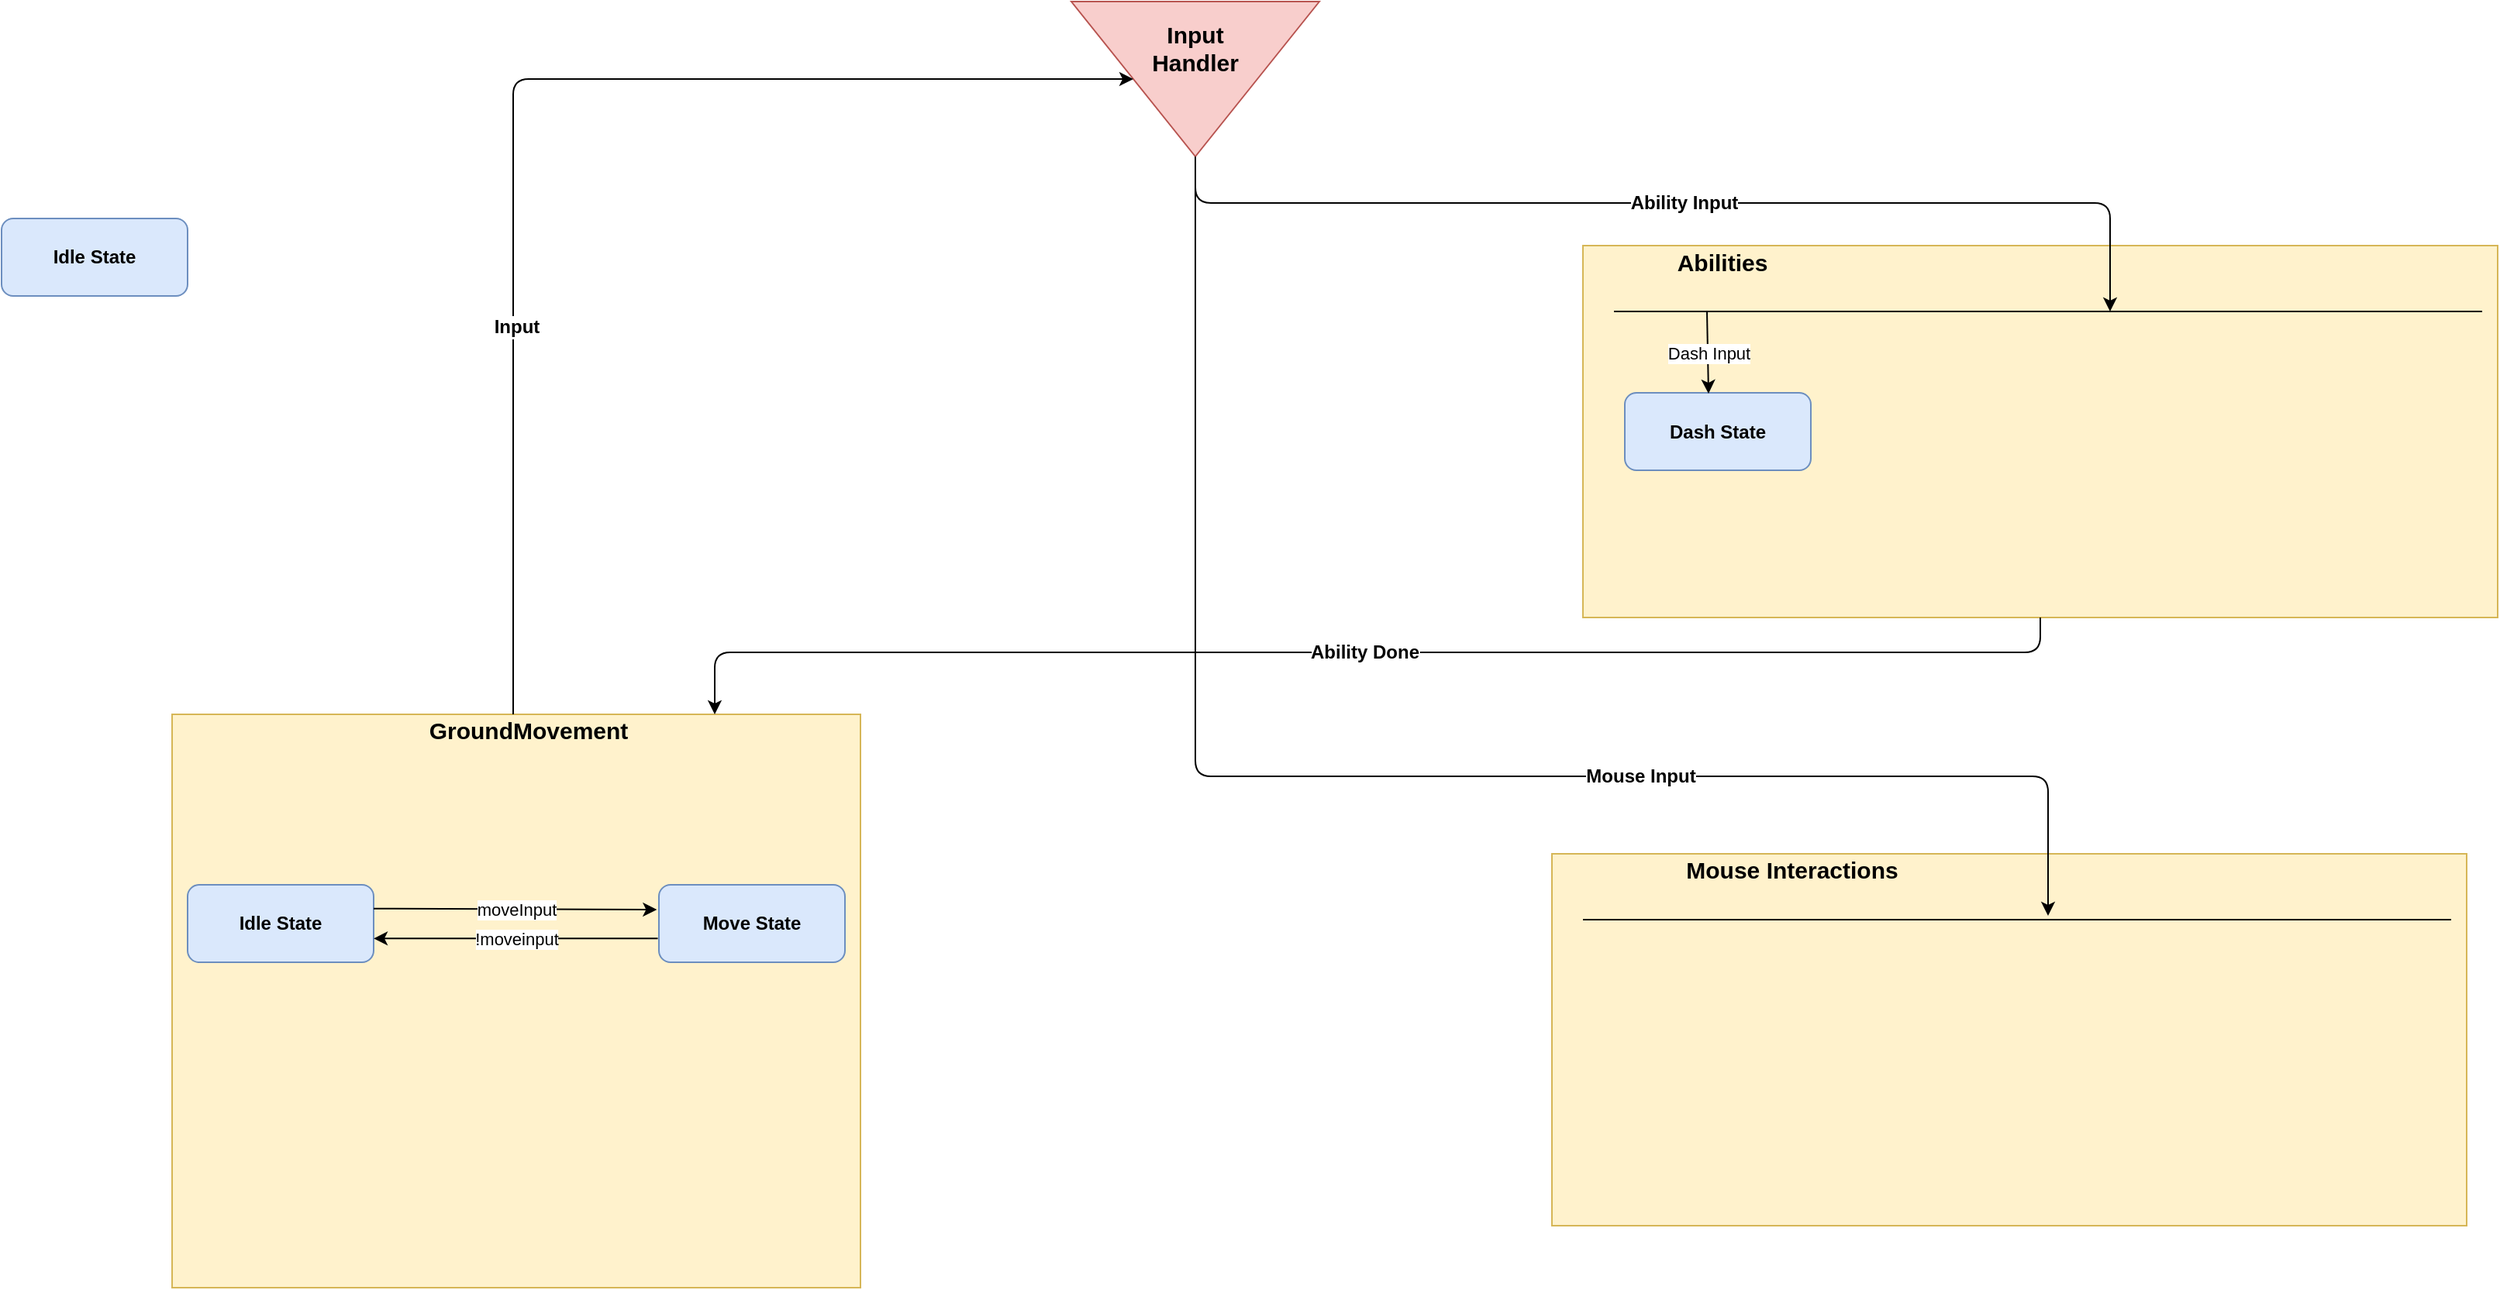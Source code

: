 <mxfile version="14.9.5" type="github"><diagram id="OCrXoYZqlIXXON64l5PU" name="Page-1"><mxGraphModel dx="2031" dy="1134" grid="1" gridSize="10" guides="1" tooltips="1" connect="1" arrows="1" fold="1" page="1" pageScale="1" pageWidth="827" pageHeight="1169" math="0" shadow="0"><root><mxCell id="0"/><mxCell id="1" parent="0"/><mxCell id="9x9S_r6ngJs16pbcdfqH-1" value="" style="rounded=0;whiteSpace=wrap;html=1;fillColor=#fff2cc;strokeColor=#d6b656;" vertex="1" parent="1"><mxGeometry x="130" y="480" width="444" height="370" as="geometry"/></mxCell><mxCell id="9x9S_r6ngJs16pbcdfqH-2" value="GroundMovement&lt;br style=&quot;font-size: 15px;&quot;&gt;" style="text;html=1;strokeColor=none;fillColor=none;align=center;verticalAlign=middle;whiteSpace=wrap;rounded=0;fontStyle=1;fontSize=15;" vertex="1" parent="1"><mxGeometry x="340" y="480" width="40" height="20" as="geometry"/></mxCell><mxCell id="9x9S_r6ngJs16pbcdfqH-3" value="" style="rounded=1;whiteSpace=wrap;html=1;fillColor=#dae8fc;strokeColor=#6c8ebf;" vertex="1" parent="1"><mxGeometry x="140" y="590" width="120" height="50" as="geometry"/></mxCell><mxCell id="9x9S_r6ngJs16pbcdfqH-5" value="Idle State" style="text;html=1;strokeColor=none;fillColor=none;align=center;verticalAlign=middle;whiteSpace=wrap;rounded=0;fontStyle=1" vertex="1" parent="1"><mxGeometry x="150" y="607.5" width="100" height="15" as="geometry"/></mxCell><mxCell id="9x9S_r6ngJs16pbcdfqH-7" value="" style="rounded=1;whiteSpace=wrap;html=1;fillColor=#dae8fc;strokeColor=#6c8ebf;" vertex="1" parent="1"><mxGeometry x="20" y="160" width="120" height="50" as="geometry"/></mxCell><mxCell id="9x9S_r6ngJs16pbcdfqH-8" value="Idle State" style="text;html=1;strokeColor=none;fillColor=none;align=center;verticalAlign=middle;whiteSpace=wrap;rounded=0;fontStyle=1" vertex="1" parent="1"><mxGeometry x="30" y="177.5" width="100" height="15" as="geometry"/></mxCell><mxCell id="9x9S_r6ngJs16pbcdfqH-9" value="" style="rounded=1;whiteSpace=wrap;html=1;fillColor=#dae8fc;strokeColor=#6c8ebf;" vertex="1" parent="1"><mxGeometry x="444" y="590" width="120" height="50" as="geometry"/></mxCell><mxCell id="9x9S_r6ngJs16pbcdfqH-10" value="Move State&lt;br&gt;" style="text;html=1;strokeColor=none;fillColor=none;align=center;verticalAlign=middle;whiteSpace=wrap;rounded=0;fontStyle=1" vertex="1" parent="1"><mxGeometry x="454" y="607.5" width="100" height="15" as="geometry"/></mxCell><mxCell id="9x9S_r6ngJs16pbcdfqH-20" value="" style="rounded=0;whiteSpace=wrap;html=1;fontSize=5;fillColor=#fff2cc;strokeColor=#d6b656;" vertex="1" parent="1"><mxGeometry x="1040" y="177.5" width="590" height="240" as="geometry"/></mxCell><mxCell id="9x9S_r6ngJs16pbcdfqH-21" value="" style="endArrow=classic;html=1;fontSize=5;exitX=1;exitY=0.307;exitDx=0;exitDy=0;exitPerimeter=0;entryX=-0.011;entryY=0.32;entryDx=0;entryDy=0;entryPerimeter=0;" edge="1" parent="1" source="9x9S_r6ngJs16pbcdfqH-3" target="9x9S_r6ngJs16pbcdfqH-9"><mxGeometry relative="1" as="geometry"><mxPoint x="430" y="610" as="sourcePoint"/><mxPoint x="530" y="610" as="targetPoint"/></mxGeometry></mxCell><mxCell id="9x9S_r6ngJs16pbcdfqH-22" value="moveInput" style="edgeLabel;resizable=0;html=1;align=center;verticalAlign=middle;fontSize=11;" connectable="0" vertex="1" parent="9x9S_r6ngJs16pbcdfqH-21"><mxGeometry relative="1" as="geometry"/></mxCell><mxCell id="9x9S_r6ngJs16pbcdfqH-23" value="" style="endArrow=classic;html=1;fontSize=8;exitX=-0.006;exitY=0.693;exitDx=0;exitDy=0;exitPerimeter=0;entryX=1;entryY=0.693;entryDx=0;entryDy=0;entryPerimeter=0;" edge="1" parent="1" source="9x9S_r6ngJs16pbcdfqH-9" target="9x9S_r6ngJs16pbcdfqH-3"><mxGeometry relative="1" as="geometry"><mxPoint x="430" y="610" as="sourcePoint"/><mxPoint x="530" y="610" as="targetPoint"/></mxGeometry></mxCell><mxCell id="9x9S_r6ngJs16pbcdfqH-24" value="!moveinput" style="edgeLabel;resizable=0;html=1;align=center;verticalAlign=middle;fontSize=11;" connectable="0" vertex="1" parent="9x9S_r6ngJs16pbcdfqH-23"><mxGeometry relative="1" as="geometry"/></mxCell><mxCell id="9x9S_r6ngJs16pbcdfqH-25" value="Abilities" style="text;html=1;strokeColor=none;fillColor=none;align=center;verticalAlign=middle;whiteSpace=wrap;rounded=0;fontSize=15;fontStyle=1" vertex="1" parent="1"><mxGeometry x="1110" y="177.5" width="40" height="20" as="geometry"/></mxCell><mxCell id="9x9S_r6ngJs16pbcdfqH-29" value="" style="triangle;whiteSpace=wrap;html=1;fontSize=15;rotation=90;fillColor=#f8cecc;strokeColor=#b85450;" vertex="1" parent="1"><mxGeometry x="740" y="-10" width="100" height="160" as="geometry"/></mxCell><mxCell id="9x9S_r6ngJs16pbcdfqH-30" value="Input Handler&lt;br&gt;" style="text;html=1;strokeColor=none;fillColor=none;align=center;verticalAlign=middle;whiteSpace=wrap;rounded=0;fontSize=15;fontStyle=1" vertex="1" parent="1"><mxGeometry x="770" y="40" width="40" height="20" as="geometry"/></mxCell><mxCell id="9x9S_r6ngJs16pbcdfqH-33" value="" style="endArrow=classic;html=1;fontSize=15;exitX=0.5;exitY=1;exitDx=0;exitDy=0;" edge="1" parent="1" source="9x9S_r6ngJs16pbcdfqH-20"><mxGeometry relative="1" as="geometry"><mxPoint x="850" y="430" as="sourcePoint"/><mxPoint x="480" y="480" as="targetPoint"/><Array as="points"><mxPoint x="1335" y="440"/><mxPoint x="480" y="440"/></Array></mxGeometry></mxCell><mxCell id="9x9S_r6ngJs16pbcdfqH-34" value="Ability Done" style="edgeLabel;resizable=0;html=1;align=center;verticalAlign=middle;fontSize=12;fontStyle=1" connectable="0" vertex="1" parent="9x9S_r6ngJs16pbcdfqH-33"><mxGeometry relative="1" as="geometry"/></mxCell><mxCell id="9x9S_r6ngJs16pbcdfqH-35" value="" style="endArrow=classic;html=1;fontSize=12;exitX=0.25;exitY=0;exitDx=0;exitDy=0;" edge="1" parent="1" source="9x9S_r6ngJs16pbcdfqH-2" target="9x9S_r6ngJs16pbcdfqH-29"><mxGeometry relative="1" as="geometry"><mxPoint x="840" y="410" as="sourcePoint"/><mxPoint x="430" y="110" as="targetPoint"/><Array as="points"><mxPoint x="350" y="70"/></Array></mxGeometry></mxCell><mxCell id="9x9S_r6ngJs16pbcdfqH-36" value="Input&lt;br&gt;" style="edgeLabel;resizable=0;html=1;align=center;verticalAlign=middle;fontStyle=1;fontSize=12;" connectable="0" vertex="1" parent="9x9S_r6ngJs16pbcdfqH-35"><mxGeometry relative="1" as="geometry"><mxPoint x="2" y="155" as="offset"/></mxGeometry></mxCell><mxCell id="9x9S_r6ngJs16pbcdfqH-37" value="" style="rounded=1;whiteSpace=wrap;html=1;fillColor=#dae8fc;strokeColor=#6c8ebf;" vertex="1" parent="1"><mxGeometry x="1067" y="272.5" width="120" height="50" as="geometry"/></mxCell><mxCell id="9x9S_r6ngJs16pbcdfqH-38" value="Dash State" style="text;html=1;strokeColor=none;fillColor=none;align=center;verticalAlign=middle;whiteSpace=wrap;rounded=0;fontStyle=1" vertex="1" parent="1"><mxGeometry x="1077" y="290" width="100" height="15" as="geometry"/></mxCell><mxCell id="9x9S_r6ngJs16pbcdfqH-39" value="" style="endArrow=none;html=1;fontSize=12;" edge="1" parent="1"><mxGeometry width="50" height="50" relative="1" as="geometry"><mxPoint x="1620" y="220" as="sourcePoint"/><mxPoint x="1060" y="220" as="targetPoint"/></mxGeometry></mxCell><mxCell id="9x9S_r6ngJs16pbcdfqH-41" value="" style="endArrow=classic;html=1;fontSize=12;entryX=0.45;entryY=0.01;entryDx=0;entryDy=0;entryPerimeter=0;" edge="1" parent="1" target="9x9S_r6ngJs16pbcdfqH-37"><mxGeometry relative="1" as="geometry"><mxPoint x="1120" y="220" as="sourcePoint"/><mxPoint x="1330" y="310" as="targetPoint"/></mxGeometry></mxCell><mxCell id="9x9S_r6ngJs16pbcdfqH-42" value="Dash Input&lt;br&gt;" style="edgeLabel;resizable=0;html=1;align=center;verticalAlign=middle;" connectable="0" vertex="1" parent="9x9S_r6ngJs16pbcdfqH-41"><mxGeometry relative="1" as="geometry"/></mxCell><mxCell id="9x9S_r6ngJs16pbcdfqH-43" value="" style="endArrow=classic;html=1;fontSize=12;exitX=1;exitY=0.5;exitDx=0;exitDy=0;" edge="1" parent="1" source="9x9S_r6ngJs16pbcdfqH-29"><mxGeometry relative="1" as="geometry"><mxPoint x="730" y="410" as="sourcePoint"/><mxPoint x="1380" y="220" as="targetPoint"/><Array as="points"><mxPoint x="790" y="150"/><mxPoint x="1380" y="150"/></Array></mxGeometry></mxCell><mxCell id="9x9S_r6ngJs16pbcdfqH-44" value="Ability Input" style="edgeLabel;resizable=0;html=1;align=center;verticalAlign=middle;fontStyle=1;fontSize=12;" connectable="0" vertex="1" parent="9x9S_r6ngJs16pbcdfqH-43"><mxGeometry relative="1" as="geometry"/></mxCell><mxCell id="9x9S_r6ngJs16pbcdfqH-47" value="" style="rounded=0;whiteSpace=wrap;html=1;fontSize=5;fillColor=#fff2cc;strokeColor=#d6b656;" vertex="1" parent="1"><mxGeometry x="1020" y="570" width="590" height="240" as="geometry"/></mxCell><mxCell id="9x9S_r6ngJs16pbcdfqH-48" value="Mouse Interactions" style="text;html=1;strokeColor=none;fillColor=none;align=center;verticalAlign=middle;whiteSpace=wrap;rounded=0;fontSize=15;fontStyle=1" vertex="1" parent="1"><mxGeometry x="1090" y="570" width="170" height="20" as="geometry"/></mxCell><mxCell id="9x9S_r6ngJs16pbcdfqH-51" value="" style="endArrow=none;html=1;fontSize=12;" edge="1" parent="1"><mxGeometry width="50" height="50" relative="1" as="geometry"><mxPoint x="1600" y="612.5" as="sourcePoint"/><mxPoint x="1040" y="612.5" as="targetPoint"/></mxGeometry></mxCell><mxCell id="9x9S_r6ngJs16pbcdfqH-54" value="" style="endArrow=classic;html=1;fontSize=12;exitX=1;exitY=0.5;exitDx=0;exitDy=0;" edge="1" parent="1" source="9x9S_r6ngJs16pbcdfqH-29"><mxGeometry relative="1" as="geometry"><mxPoint x="840" y="560" as="sourcePoint"/><mxPoint x="1340" y="610" as="targetPoint"/><Array as="points"><mxPoint x="790" y="520"/><mxPoint x="1340" y="520"/></Array></mxGeometry></mxCell><mxCell id="9x9S_r6ngJs16pbcdfqH-55" value="Mouse Input" style="edgeLabel;resizable=0;html=1;align=center;verticalAlign=middle;fontStyle=1;fontSize=12;" connectable="0" vertex="1" parent="9x9S_r6ngJs16pbcdfqH-54"><mxGeometry relative="1" as="geometry"><mxPoint x="167" as="offset"/></mxGeometry></mxCell></root></mxGraphModel></diagram></mxfile>